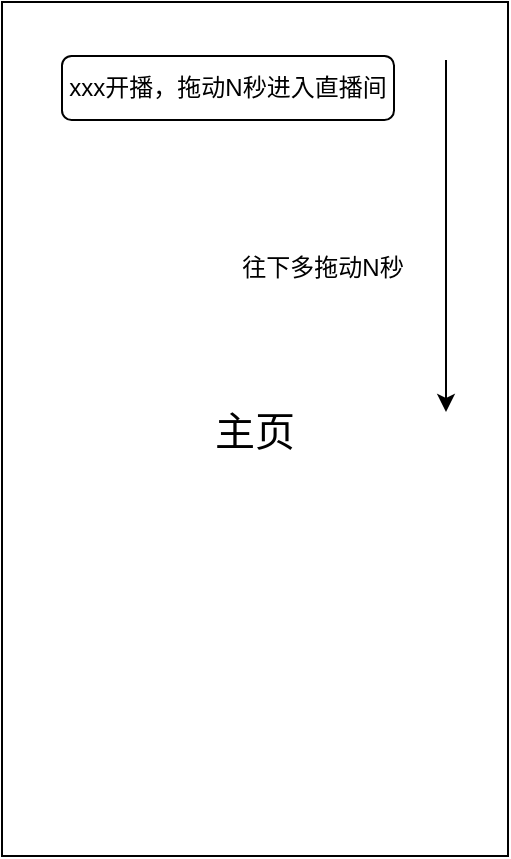 <mxfile version="14.9.7" type="github" pages="5">
  <diagram id="MnBW-IX820_5iDQbOKC2" name="Page-1">
    <mxGraphModel dx="1422" dy="761" grid="0" gridSize="10" guides="1" tooltips="1" connect="1" arrows="1" fold="1" page="1" pageScale="1" pageWidth="827" pageHeight="1169" math="0" shadow="0">
      <root>
        <mxCell id="0" />
        <mxCell id="1" parent="0" />
        <mxCell id="cRK7HzohNTMEYKgJ_gpT-13" value="&lt;font style=&quot;font-size: 20px&quot;&gt;主页&lt;/font&gt;" style="rounded=0;whiteSpace=wrap;html=1;" vertex="1" parent="1">
          <mxGeometry x="210" y="140" width="253" height="427" as="geometry" />
        </mxCell>
        <mxCell id="cRK7HzohNTMEYKgJ_gpT-3" value="xxx开播，拖动N秒进入直播间" style="rounded=1;whiteSpace=wrap;html=1;" vertex="1" parent="1">
          <mxGeometry x="240" y="167" width="166" height="32" as="geometry" />
        </mxCell>
        <mxCell id="cRK7HzohNTMEYKgJ_gpT-11" value="" style="endArrow=classic;html=1;" edge="1" parent="1">
          <mxGeometry width="50" height="50" relative="1" as="geometry">
            <mxPoint x="432" y="169" as="sourcePoint" />
            <mxPoint x="432" y="345" as="targetPoint" />
          </mxGeometry>
        </mxCell>
        <mxCell id="cRK7HzohNTMEYKgJ_gpT-12" value="往下多拖动N秒" style="text;html=1;strokeColor=none;fillColor=none;align=center;verticalAlign=middle;whiteSpace=wrap;rounded=0;" vertex="1" parent="1">
          <mxGeometry x="323" y="263" width="95" height="20" as="geometry" />
        </mxCell>
      </root>
    </mxGraphModel>
  </diagram>
  <diagram id="LELYQM63VlBVB2o8YboQ" name="Page-2">
    <mxGraphModel dx="1422" dy="761" grid="0" gridSize="10" guides="1" tooltips="1" connect="1" arrows="1" fold="1" page="1" pageScale="1" pageWidth="827" pageHeight="1169" math="0" shadow="0">
      <root>
        <mxCell id="kwuxLjlJ-T3TulqdUc1T-0" />
        <mxCell id="kwuxLjlJ-T3TulqdUc1T-1" parent="kwuxLjlJ-T3TulqdUc1T-0" />
        <mxCell id="E4_YpajDaekTR5yFspR3-0" value="&lt;font style=&quot;font-size: 20px&quot;&gt;直播间&lt;/font&gt;" style="rounded=0;whiteSpace=wrap;html=1;" vertex="1" parent="kwuxLjlJ-T3TulqdUc1T-1">
          <mxGeometry x="210" y="140" width="253" height="427" as="geometry" />
        </mxCell>
        <mxCell id="aReo44ZhvXPCOMUb5LMo-0" value="xxx开播，上滑进入直播间" style="rounded=1;whiteSpace=wrap;html=1;" vertex="1" parent="kwuxLjlJ-T3TulqdUc1T-1">
          <mxGeometry x="253.5" y="159" width="166" height="32" as="geometry" />
        </mxCell>
        <mxCell id="aReo44ZhvXPCOMUb5LMo-1" value="xxx开播，下滑进入直播间" style="rounded=1;whiteSpace=wrap;html=1;" vertex="1" parent="kwuxLjlJ-T3TulqdUc1T-1">
          <mxGeometry x="248" y="522" width="166" height="32" as="geometry" />
        </mxCell>
        <mxCell id="aReo44ZhvXPCOMUb5LMo-2" value="3" style="rounded=1;whiteSpace=wrap;html=1;" vertex="1" parent="kwuxLjlJ-T3TulqdUc1T-1">
          <mxGeometry x="521" y="222" width="120" height="60" as="geometry" />
        </mxCell>
        <mxCell id="aReo44ZhvXPCOMUb5LMo-3" value="1" style="rounded=1;whiteSpace=wrap;html=1;" vertex="1" parent="kwuxLjlJ-T3TulqdUc1T-1">
          <mxGeometry x="521" y="282" width="120" height="60" as="geometry" />
        </mxCell>
        <mxCell id="aReo44ZhvXPCOMUb5LMo-4" value="正在观看直播间" style="rounded=1;whiteSpace=wrap;html=1;" vertex="1" parent="kwuxLjlJ-T3TulqdUc1T-1">
          <mxGeometry x="521" y="342" width="120" height="60" as="geometry" />
        </mxCell>
        <mxCell id="aReo44ZhvXPCOMUb5LMo-5" value="2" style="rounded=1;whiteSpace=wrap;html=1;" vertex="1" parent="kwuxLjlJ-T3TulqdUc1T-1">
          <mxGeometry x="521" y="402" width="120" height="60" as="geometry" />
        </mxCell>
        <mxCell id="aReo44ZhvXPCOMUb5LMo-6" value="4" style="rounded=1;whiteSpace=wrap;html=1;" vertex="1" parent="kwuxLjlJ-T3TulqdUc1T-1">
          <mxGeometry x="521" y="462" width="120" height="60" as="geometry" />
        </mxCell>
        <mxCell id="aReo44ZhvXPCOMUb5LMo-7" value="主播队列顺序" style="text;html=1;strokeColor=none;fillColor=none;align=center;verticalAlign=middle;whiteSpace=wrap;rounded=0;" vertex="1" parent="kwuxLjlJ-T3TulqdUc1T-1">
          <mxGeometry x="534" y="189" width="84" height="20" as="geometry" />
        </mxCell>
      </root>
    </mxGraphModel>
  </diagram>
  <diagram id="ior_RcHas0SEEnARCVnF" name="Page-3">
    <mxGraphModel dx="1422" dy="761" grid="0" gridSize="10" guides="1" tooltips="1" connect="1" arrows="1" fold="1" page="1" pageScale="1" pageWidth="827" pageHeight="1169" math="0" shadow="0">
      <root>
        <mxCell id="el0wI4LeZYZFKvc2Xfmz-0" />
        <mxCell id="el0wI4LeZYZFKvc2Xfmz-1" parent="el0wI4LeZYZFKvc2Xfmz-0" />
        <mxCell id="el0wI4LeZYZFKvc2Xfmz-2" value="&lt;font style=&quot;font-size: 20px&quot;&gt;直播间&lt;/font&gt;" style="rounded=0;whiteSpace=wrap;html=1;" vertex="1" parent="el0wI4LeZYZFKvc2Xfmz-1">
          <mxGeometry x="210" y="140" width="253" height="427" as="geometry" />
        </mxCell>
        <mxCell id="el0wI4LeZYZFKvc2Xfmz-3" value="xxx直播间触发飞机广播" style="rounded=1;whiteSpace=wrap;html=1;" vertex="1" parent="el0wI4LeZYZFKvc2Xfmz-1">
          <mxGeometry x="253.5" y="159" width="166" height="32" as="geometry" />
        </mxCell>
        <mxCell id="el0wI4LeZYZFKvc2Xfmz-4" value="xxx主播使用了珍爱召集令" style="rounded=1;whiteSpace=wrap;html=1;" vertex="1" parent="el0wI4LeZYZFKvc2Xfmz-1">
          <mxGeometry x="248" y="522" width="166" height="32" as="geometry" />
        </mxCell>
        <mxCell id="el0wI4LeZYZFKvc2Xfmz-5" value="4" style="rounded=1;whiteSpace=wrap;html=1;" vertex="1" parent="el0wI4LeZYZFKvc2Xfmz-1">
          <mxGeometry x="521" y="222" width="120" height="60" as="geometry" />
        </mxCell>
        <mxCell id="el0wI4LeZYZFKvc2Xfmz-6" value="1" style="rounded=1;whiteSpace=wrap;html=1;" vertex="1" parent="el0wI4LeZYZFKvc2Xfmz-1">
          <mxGeometry x="521" y="282" width="120" height="60" as="geometry" />
        </mxCell>
        <mxCell id="el0wI4LeZYZFKvc2Xfmz-7" value="正在观看直播间" style="rounded=1;whiteSpace=wrap;html=1;" vertex="1" parent="el0wI4LeZYZFKvc2Xfmz-1">
          <mxGeometry x="521" y="342" width="120" height="60" as="geometry" />
        </mxCell>
        <mxCell id="el0wI4LeZYZFKvc2Xfmz-8" value="3" style="rounded=1;whiteSpace=wrap;html=1;" vertex="1" parent="el0wI4LeZYZFKvc2Xfmz-1">
          <mxGeometry x="521" y="402" width="120" height="60" as="geometry" />
        </mxCell>
        <mxCell id="el0wI4LeZYZFKvc2Xfmz-9" value="2" style="rounded=1;whiteSpace=wrap;html=1;" vertex="1" parent="el0wI4LeZYZFKvc2Xfmz-1">
          <mxGeometry x="521" y="462" width="120" height="60" as="geometry" />
        </mxCell>
        <mxCell id="el0wI4LeZYZFKvc2Xfmz-10" value="业务等级权重排序" style="text;html=1;strokeColor=none;fillColor=none;align=center;verticalAlign=middle;whiteSpace=wrap;rounded=0;" vertex="1" parent="el0wI4LeZYZFKvc2Xfmz-1">
          <mxGeometry x="534" y="189" width="101" height="20" as="geometry" />
        </mxCell>
      </root>
    </mxGraphModel>
  </diagram>
  <diagram id="gX0LA1J6YRX5F8Ad2Jj4" name="Page-4">
    <mxGraphModel dx="1422" dy="761" grid="0" gridSize="10" guides="1" tooltips="1" connect="1" arrows="1" fold="1" page="1" pageScale="1" pageWidth="827" pageHeight="1169" math="0" shadow="0">
      <root>
        <mxCell id="EGc8ZlEc-ZprjsAm4x-p-0" />
        <mxCell id="EGc8ZlEc-ZprjsAm4x-p-1" parent="EGc8ZlEc-ZprjsAm4x-p-0" />
        <mxCell id="HE1KTolbzpSCciNmbQ4z-0" value="&lt;font style=&quot;font-size: 20px&quot;&gt;直播间&lt;/font&gt;" style="rounded=0;whiteSpace=wrap;html=1;" vertex="1" parent="EGc8ZlEc-ZprjsAm4x-p-1">
          <mxGeometry x="210" y="140" width="253" height="427" as="geometry" />
        </mxCell>
        <mxCell id="HE1KTolbzpSCciNmbQ4z-1" value="xxx一个月内观看时长最高" style="rounded=1;whiteSpace=wrap;html=1;" vertex="1" parent="EGc8ZlEc-ZprjsAm4x-p-1">
          <mxGeometry x="253.5" y="159" width="166" height="32" as="geometry" />
        </mxCell>
        <mxCell id="HE1KTolbzpSCciNmbQ4z-2" value="xxx一个月内观看次数最多" style="rounded=1;whiteSpace=wrap;html=1;" vertex="1" parent="EGc8ZlEc-ZprjsAm4x-p-1">
          <mxGeometry x="248" y="522" width="166" height="32" as="geometry" />
        </mxCell>
        <mxCell id="HE1KTolbzpSCciNmbQ4z-3" value="3" style="rounded=1;whiteSpace=wrap;html=1;" vertex="1" parent="EGc8ZlEc-ZprjsAm4x-p-1">
          <mxGeometry x="521" y="222" width="120" height="60" as="geometry" />
        </mxCell>
        <mxCell id="HE1KTolbzpSCciNmbQ4z-4" value="1" style="rounded=1;whiteSpace=wrap;html=1;" vertex="1" parent="EGc8ZlEc-ZprjsAm4x-p-1">
          <mxGeometry x="521" y="282" width="120" height="60" as="geometry" />
        </mxCell>
        <mxCell id="HE1KTolbzpSCciNmbQ4z-5" value="正在观看直播间" style="rounded=1;whiteSpace=wrap;html=1;" vertex="1" parent="EGc8ZlEc-ZprjsAm4x-p-1">
          <mxGeometry x="521" y="342" width="120" height="60" as="geometry" />
        </mxCell>
        <mxCell id="HE1KTolbzpSCciNmbQ4z-6" value="4" style="rounded=1;whiteSpace=wrap;html=1;" vertex="1" parent="EGc8ZlEc-ZprjsAm4x-p-1">
          <mxGeometry x="521" y="402" width="120" height="60" as="geometry" />
        </mxCell>
        <mxCell id="HE1KTolbzpSCciNmbQ4z-7" value="2" style="rounded=1;whiteSpace=wrap;html=1;" vertex="1" parent="EGc8ZlEc-ZprjsAm4x-p-1">
          <mxGeometry x="521" y="462" width="120" height="60" as="geometry" />
        </mxCell>
        <mxCell id="HE1KTolbzpSCciNmbQ4z-8" value="观看时长权重排序" style="text;html=1;strokeColor=none;fillColor=none;align=center;verticalAlign=middle;whiteSpace=wrap;rounded=0;" vertex="1" parent="EGc8ZlEc-ZprjsAm4x-p-1">
          <mxGeometry x="534" y="189" width="101" height="20" as="geometry" />
        </mxCell>
      </root>
    </mxGraphModel>
  </diagram>
  <diagram id="VAueTSi4xIob9KNHc3Zl" name="Page-5">
    <mxGraphModel dx="1422" dy="761" grid="0" gridSize="10" guides="1" tooltips="1" connect="1" arrows="1" fold="1" page="1" pageScale="1" pageWidth="827" pageHeight="1169" math="0" shadow="0">
      <root>
        <mxCell id="8e5JIGFpdh_dKZbRxNvZ-0" />
        <mxCell id="8e5JIGFpdh_dKZbRxNvZ-1" parent="8e5JIGFpdh_dKZbRxNvZ-0" />
        <mxCell id="dhVBAaE9LUy3VwyDGSte-0" value="&lt;font style=&quot;font-size: 20px&quot;&gt;直播间&lt;/font&gt;" style="rounded=0;whiteSpace=wrap;html=1;" vertex="1" parent="8e5JIGFpdh_dKZbRxNvZ-1">
          <mxGeometry x="287" y="141" width="253" height="427" as="geometry" />
        </mxCell>
        <mxCell id="dhVBAaE9LUy3VwyDGSte-9" style="edgeStyle=orthogonalEdgeStyle;rounded=0;orthogonalLoop=1;jettySize=auto;html=1;exitX=1;exitY=0.5;exitDx=0;exitDy=0;" edge="1" parent="8e5JIGFpdh_dKZbRxNvZ-1" source="dhVBAaE9LUy3VwyDGSte-1">
          <mxGeometry relative="1" as="geometry">
            <mxPoint x="575" y="176" as="targetPoint" />
          </mxGeometry>
        </mxCell>
        <mxCell id="dhVBAaE9LUy3VwyDGSte-1" value="xxx一个月内观看时长最高" style="rounded=1;whiteSpace=wrap;html=1;" vertex="1" parent="8e5JIGFpdh_dKZbRxNvZ-1">
          <mxGeometry x="330.5" y="160" width="166" height="32" as="geometry" />
        </mxCell>
        <mxCell id="dhVBAaE9LUy3VwyDGSte-11" style="edgeStyle=orthogonalEdgeStyle;rounded=0;orthogonalLoop=1;jettySize=auto;html=1;exitX=0;exitY=0.5;exitDx=0;exitDy=0;" edge="1" parent="8e5JIGFpdh_dKZbRxNvZ-1" source="dhVBAaE9LUy3VwyDGSte-2">
          <mxGeometry relative="1" as="geometry">
            <mxPoint x="212" y="539" as="targetPoint" />
          </mxGeometry>
        </mxCell>
        <mxCell id="dhVBAaE9LUy3VwyDGSte-2" value="xxx一个月内观看次数最多" style="rounded=1;whiteSpace=wrap;html=1;" vertex="1" parent="8e5JIGFpdh_dKZbRxNvZ-1">
          <mxGeometry x="325" y="523" width="166" height="32" as="geometry" />
        </mxCell>
        <mxCell id="dhVBAaE9LUy3VwyDGSte-10" value="右滑去掉上滑的主播列表&lt;br&gt;使用服务器推荐列表" style="text;html=1;strokeColor=none;fillColor=none;align=center;verticalAlign=middle;whiteSpace=wrap;rounded=0;" vertex="1" parent="8e5JIGFpdh_dKZbRxNvZ-1">
          <mxGeometry x="574" y="162" width="170" height="30" as="geometry" />
        </mxCell>
        <mxCell id="dhVBAaE9LUy3VwyDGSte-12" value="左滑去掉单个主播的直播间短时间内不再提醒" style="text;html=1;strokeColor=none;fillColor=none;align=center;verticalAlign=middle;whiteSpace=wrap;rounded=0;" vertex="1" parent="8e5JIGFpdh_dKZbRxNvZ-1">
          <mxGeometry x="78" y="529" width="133" height="20" as="geometry" />
        </mxCell>
      </root>
    </mxGraphModel>
  </diagram>
</mxfile>
